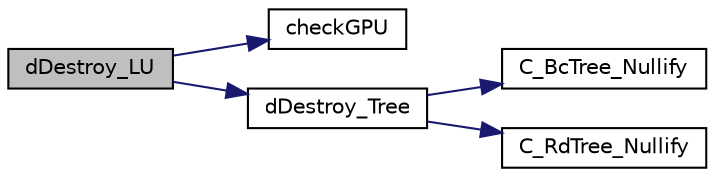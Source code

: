 digraph "dDestroy_LU"
{
 // LATEX_PDF_SIZE
  edge [fontname="Helvetica",fontsize="10",labelfontname="Helvetica",labelfontsize="10"];
  node [fontname="Helvetica",fontsize="10",shape=record];
  rankdir="LR";
  Node1 [label="dDestroy_LU",height=0.2,width=0.4,color="black", fillcolor="grey75", style="filled", fontcolor="black",tooltip="Destroy distributed L & U matrices."];
  Node1 -> Node2 [color="midnightblue",fontsize="10",style="solid",fontname="Helvetica"];
  Node2 [label="checkGPU",height=0.2,width=0.4,color="black", fillcolor="white", style="filled",URL="$gpu__api__utils_8c.html#af8ca70316086ecfe46b3dd727da84ec5",tooltip=" "];
  Node1 -> Node3 [color="midnightblue",fontsize="10",style="solid",fontname="Helvetica"];
  Node3 [label="dDestroy_Tree",height=0.2,width=0.4,color="black", fillcolor="white", style="filled",URL="$pdutil_8c.html#a35670419a662b0d83ddf91f8c629f46d",tooltip=" "];
  Node3 -> Node4 [color="midnightblue",fontsize="10",style="solid",fontname="Helvetica"];
  Node4 [label="C_BcTree_Nullify",height=0.2,width=0.4,color="black", fillcolor="white", style="filled",URL="$comm__tree_8c.html#a22c516b7b71fe45e5ec4693dda62438e",tooltip=" "];
  Node3 -> Node5 [color="midnightblue",fontsize="10",style="solid",fontname="Helvetica"];
  Node5 [label="C_RdTree_Nullify",height=0.2,width=0.4,color="black", fillcolor="white", style="filled",URL="$comm__tree_8c.html#ac36ef85829786cb5402b8b220573173c",tooltip=" "];
}
